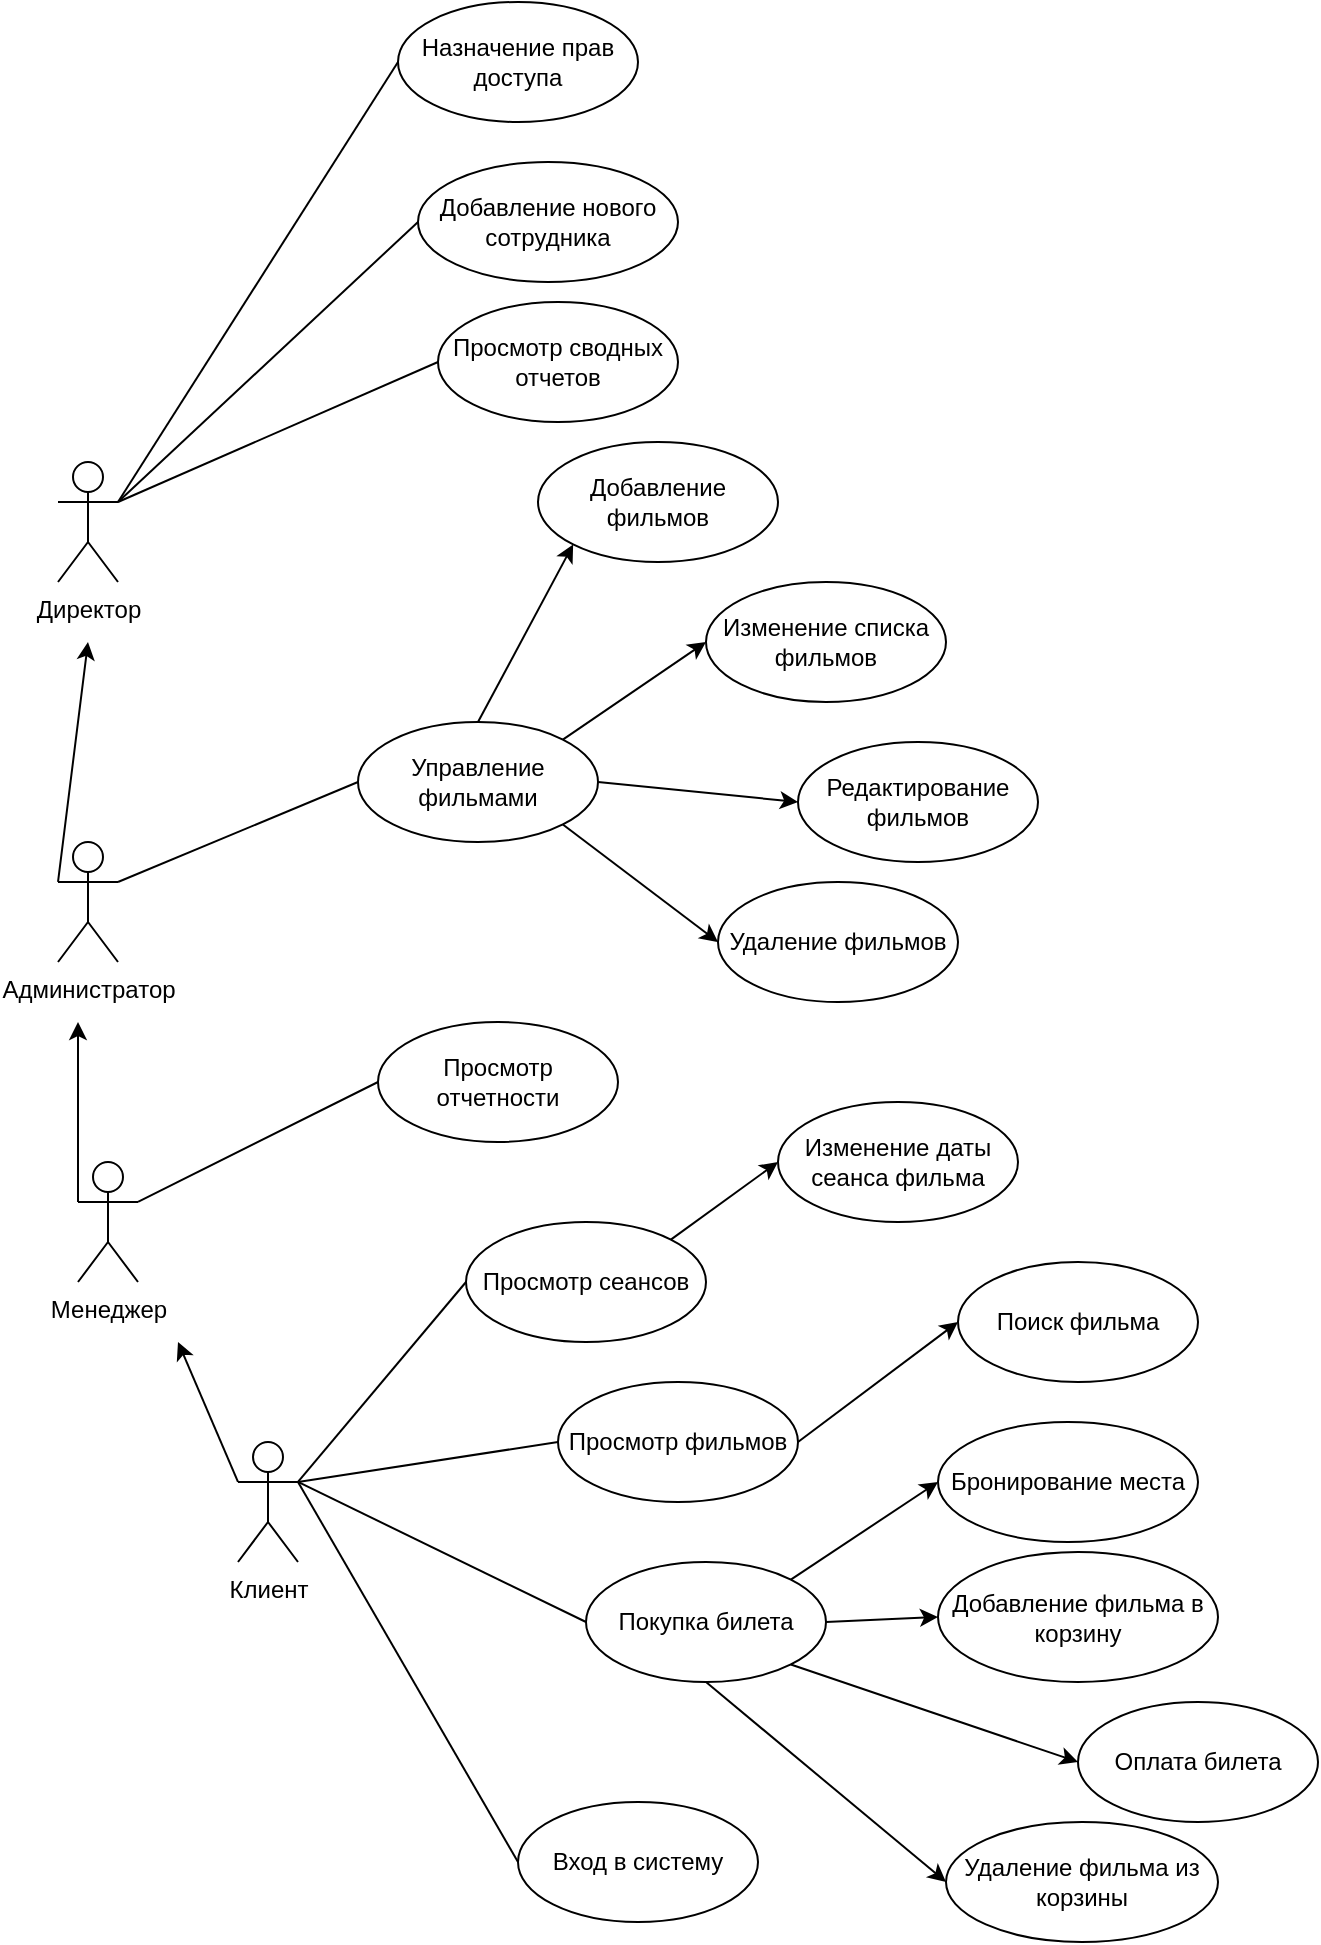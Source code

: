 <mxfile version="26.0.11">
  <diagram name="Страница — 1" id="ZRgMpYBknJITIaiKTT7t">
    <mxGraphModel dx="989" dy="1683" grid="1" gridSize="10" guides="1" tooltips="1" connect="1" arrows="1" fold="1" page="1" pageScale="1" pageWidth="827" pageHeight="1169" math="0" shadow="0">
      <root>
        <mxCell id="0" />
        <mxCell id="1" parent="0" />
        <mxCell id="BZUVejfWRy7X5XD__4FH-1" value="Администратор" style="shape=umlActor;verticalLabelPosition=bottom;verticalAlign=top;html=1;outlineConnect=0;" parent="1" vertex="1">
          <mxGeometry x="90" y="200" width="30" height="60" as="geometry" />
        </mxCell>
        <mxCell id="BZUVejfWRy7X5XD__4FH-2" value="Клиент" style="shape=umlActor;verticalLabelPosition=bottom;verticalAlign=top;html=1;outlineConnect=0;" parent="1" vertex="1">
          <mxGeometry x="180" y="500" width="30" height="60" as="geometry" />
        </mxCell>
        <mxCell id="BZUVejfWRy7X5XD__4FH-3" value="Менеджер" style="shape=umlActor;verticalLabelPosition=bottom;verticalAlign=top;html=1;outlineConnect=0;" parent="1" vertex="1">
          <mxGeometry x="100" y="360" width="30" height="60" as="geometry" />
        </mxCell>
        <mxCell id="BZUVejfWRy7X5XD__4FH-6" value="Управление фильмами" style="ellipse;whiteSpace=wrap;html=1;" parent="1" vertex="1">
          <mxGeometry x="240" y="140" width="120" height="60" as="geometry" />
        </mxCell>
        <mxCell id="BZUVejfWRy7X5XD__4FH-7" value="" style="endArrow=none;html=1;rounded=0;exitX=1;exitY=0.333;exitDx=0;exitDy=0;exitPerimeter=0;entryX=0;entryY=0.5;entryDx=0;entryDy=0;" parent="1" source="BZUVejfWRy7X5XD__4FH-1" target="BZUVejfWRy7X5XD__4FH-6" edge="1">
          <mxGeometry width="50" height="50" relative="1" as="geometry">
            <mxPoint x="390" y="410" as="sourcePoint" />
            <mxPoint x="440" y="360" as="targetPoint" />
          </mxGeometry>
        </mxCell>
        <mxCell id="BZUVejfWRy7X5XD__4FH-8" value="" style="endArrow=classic;html=1;rounded=0;exitX=0;exitY=0.333;exitDx=0;exitDy=0;exitPerimeter=0;" parent="1" source="BZUVejfWRy7X5XD__4FH-2" edge="1">
          <mxGeometry width="50" height="50" relative="1" as="geometry">
            <mxPoint x="390" y="410" as="sourcePoint" />
            <mxPoint x="150" y="450" as="targetPoint" />
          </mxGeometry>
        </mxCell>
        <mxCell id="BZUVejfWRy7X5XD__4FH-9" value="" style="endArrow=classic;html=1;rounded=0;exitX=0;exitY=0.333;exitDx=0;exitDy=0;exitPerimeter=0;" parent="1" source="BZUVejfWRy7X5XD__4FH-3" edge="1">
          <mxGeometry width="50" height="50" relative="1" as="geometry">
            <mxPoint x="390" y="410" as="sourcePoint" />
            <mxPoint x="100" y="290" as="targetPoint" />
          </mxGeometry>
        </mxCell>
        <mxCell id="BZUVejfWRy7X5XD__4FH-11" value="Просмотр отчетности" style="ellipse;whiteSpace=wrap;html=1;" parent="1" vertex="1">
          <mxGeometry x="250" y="290" width="120" height="60" as="geometry" />
        </mxCell>
        <mxCell id="BZUVejfWRy7X5XD__4FH-12" value="" style="endArrow=none;html=1;rounded=0;exitX=1;exitY=0.333;exitDx=0;exitDy=0;exitPerimeter=0;entryX=0;entryY=0.5;entryDx=0;entryDy=0;" parent="1" source="BZUVejfWRy7X5XD__4FH-3" target="BZUVejfWRy7X5XD__4FH-11" edge="1">
          <mxGeometry width="50" height="50" relative="1" as="geometry">
            <mxPoint x="390" y="410" as="sourcePoint" />
            <mxPoint x="440" y="360" as="targetPoint" />
          </mxGeometry>
        </mxCell>
        <mxCell id="BZUVejfWRy7X5XD__4FH-14" value="Просмотр сеансов" style="ellipse;whiteSpace=wrap;html=1;" parent="1" vertex="1">
          <mxGeometry x="294" y="390" width="120" height="60" as="geometry" />
        </mxCell>
        <mxCell id="BZUVejfWRy7X5XD__4FH-15" value="Просмотр фильмов" style="ellipse;whiteSpace=wrap;html=1;" parent="1" vertex="1">
          <mxGeometry x="340" y="470" width="120" height="60" as="geometry" />
        </mxCell>
        <mxCell id="BZUVejfWRy7X5XD__4FH-16" value="Покупка билета" style="ellipse;whiteSpace=wrap;html=1;" parent="1" vertex="1">
          <mxGeometry x="354" y="560" width="120" height="60" as="geometry" />
        </mxCell>
        <mxCell id="BZUVejfWRy7X5XD__4FH-17" value="" style="endArrow=none;html=1;rounded=0;exitX=1;exitY=0.333;exitDx=0;exitDy=0;exitPerimeter=0;entryX=0;entryY=0.5;entryDx=0;entryDy=0;" parent="1" source="BZUVejfWRy7X5XD__4FH-2" target="BZUVejfWRy7X5XD__4FH-14" edge="1">
          <mxGeometry width="50" height="50" relative="1" as="geometry">
            <mxPoint x="390" y="410" as="sourcePoint" />
            <mxPoint x="440" y="360" as="targetPoint" />
          </mxGeometry>
        </mxCell>
        <mxCell id="BZUVejfWRy7X5XD__4FH-21" value="" style="endArrow=none;html=1;rounded=0;exitX=1;exitY=0.333;exitDx=0;exitDy=0;exitPerimeter=0;entryX=0;entryY=0.5;entryDx=0;entryDy=0;" parent="1" source="BZUVejfWRy7X5XD__4FH-2" target="BZUVejfWRy7X5XD__4FH-15" edge="1">
          <mxGeometry width="50" height="50" relative="1" as="geometry">
            <mxPoint x="390" y="410" as="sourcePoint" />
            <mxPoint x="440" y="360" as="targetPoint" />
          </mxGeometry>
        </mxCell>
        <mxCell id="BZUVejfWRy7X5XD__4FH-22" value="" style="endArrow=none;html=1;rounded=0;exitX=1;exitY=0.333;exitDx=0;exitDy=0;exitPerimeter=0;entryX=0;entryY=0.5;entryDx=0;entryDy=0;" parent="1" source="BZUVejfWRy7X5XD__4FH-2" target="BZUVejfWRy7X5XD__4FH-16" edge="1">
          <mxGeometry width="50" height="50" relative="1" as="geometry">
            <mxPoint x="390" y="410" as="sourcePoint" />
            <mxPoint x="440" y="360" as="targetPoint" />
          </mxGeometry>
        </mxCell>
        <mxCell id="BZUVejfWRy7X5XD__4FH-24" value="Удаление фильмов" style="ellipse;whiteSpace=wrap;html=1;" parent="1" vertex="1">
          <mxGeometry x="420" y="220" width="120" height="60" as="geometry" />
        </mxCell>
        <mxCell id="BZUVejfWRy7X5XD__4FH-25" value="Добавление фильмов" style="ellipse;whiteSpace=wrap;html=1;" parent="1" vertex="1">
          <mxGeometry x="330" width="120" height="60" as="geometry" />
        </mxCell>
        <mxCell id="BZUVejfWRy7X5XD__4FH-27" value="Изменение списка фильмов" style="ellipse;whiteSpace=wrap;html=1;" parent="1" vertex="1">
          <mxGeometry x="414" y="70" width="120" height="60" as="geometry" />
        </mxCell>
        <mxCell id="BZUVejfWRy7X5XD__4FH-28" value="" style="endArrow=classic;html=1;rounded=0;exitX=0.5;exitY=0;exitDx=0;exitDy=0;entryX=0;entryY=1;entryDx=0;entryDy=0;" parent="1" source="BZUVejfWRy7X5XD__4FH-6" target="BZUVejfWRy7X5XD__4FH-25" edge="1">
          <mxGeometry width="50" height="50" relative="1" as="geometry">
            <mxPoint x="390" y="410" as="sourcePoint" />
            <mxPoint x="440" y="360" as="targetPoint" />
          </mxGeometry>
        </mxCell>
        <mxCell id="BZUVejfWRy7X5XD__4FH-29" value="" style="endArrow=classic;html=1;rounded=0;exitX=1;exitY=0;exitDx=0;exitDy=0;entryX=0;entryY=0.5;entryDx=0;entryDy=0;" parent="1" source="BZUVejfWRy7X5XD__4FH-6" target="BZUVejfWRy7X5XD__4FH-27" edge="1">
          <mxGeometry width="50" height="50" relative="1" as="geometry">
            <mxPoint x="390" y="410" as="sourcePoint" />
            <mxPoint x="440" y="360" as="targetPoint" />
          </mxGeometry>
        </mxCell>
        <mxCell id="BZUVejfWRy7X5XD__4FH-30" value="" style="endArrow=classic;html=1;rounded=0;exitX=1;exitY=1;exitDx=0;exitDy=0;entryX=0;entryY=0.5;entryDx=0;entryDy=0;" parent="1" source="BZUVejfWRy7X5XD__4FH-6" target="BZUVejfWRy7X5XD__4FH-24" edge="1">
          <mxGeometry width="50" height="50" relative="1" as="geometry">
            <mxPoint x="390" y="410" as="sourcePoint" />
            <mxPoint x="440" y="360" as="targetPoint" />
          </mxGeometry>
        </mxCell>
        <mxCell id="BZUVejfWRy7X5XD__4FH-31" value="Изменение даты сеанса фильма&lt;span style=&quot;color: rgba(0, 0, 0, 0); font-family: monospace; font-size: 0px; text-align: start; text-wrap-mode: nowrap;&quot;&gt;%3CmxGraphModel%3E%3Croot%3E%3CmxCell%20id%3D%220%22%2F%3E%3CmxCell%20id%3D%221%22%20parent%3D%220%22%2F%3E%3CmxCell%20id%3D%222%22%20value%3D%22%D0%A3%D0%BF%D1%80%D0%B0%D0%B2%D0%BB%D0%B5%D0%BD%D0%B8%D0%B5%20%D1%84%D0%B8%D0%BB%D1%8C%D0%BC%D0%B0%D0%BC%D0%B8%22%20style%3D%22ellipse%3BwhiteSpace%3Dwrap%3Bhtml%3D1%3B%22%20vertex%3D%221%22%20parent%3D%221%22%3E%3CmxGeometry%20x%3D%22240%22%20y%3D%22140%22%20width%3D%22120%22%20height%3D%2260%22%20as%3D%22geometry%22%2F%3E%3C%2FmxCell%3E%3C%2Froot%3E%3C%2FmxGraphModel%3E&lt;/span&gt;" style="ellipse;whiteSpace=wrap;html=1;" parent="1" vertex="1">
          <mxGeometry x="450" y="330" width="120" height="60" as="geometry" />
        </mxCell>
        <mxCell id="BZUVejfWRy7X5XD__4FH-32" value="" style="endArrow=classic;html=1;rounded=0;exitX=1;exitY=0;exitDx=0;exitDy=0;entryX=0;entryY=0.5;entryDx=0;entryDy=0;" parent="1" source="BZUVejfWRy7X5XD__4FH-14" target="BZUVejfWRy7X5XD__4FH-31" edge="1">
          <mxGeometry width="50" height="50" relative="1" as="geometry">
            <mxPoint x="390" y="410" as="sourcePoint" />
            <mxPoint x="440" y="360" as="targetPoint" />
          </mxGeometry>
        </mxCell>
        <mxCell id="BZUVejfWRy7X5XD__4FH-35" value="Вход в систему" style="ellipse;whiteSpace=wrap;html=1;" parent="1" vertex="1">
          <mxGeometry x="320" y="680" width="120" height="60" as="geometry" />
        </mxCell>
        <mxCell id="BZUVejfWRy7X5XD__4FH-36" value="" style="endArrow=none;html=1;rounded=0;exitX=1;exitY=0.333;exitDx=0;exitDy=0;exitPerimeter=0;entryX=0;entryY=0.5;entryDx=0;entryDy=0;" parent="1" source="BZUVejfWRy7X5XD__4FH-2" target="BZUVejfWRy7X5XD__4FH-35" edge="1">
          <mxGeometry width="50" height="50" relative="1" as="geometry">
            <mxPoint x="390" y="410" as="sourcePoint" />
            <mxPoint x="440" y="360" as="targetPoint" />
          </mxGeometry>
        </mxCell>
        <mxCell id="TOAqjrb7aA6w3Z-Nw0VZ-1" value="Редактирование фильмов" style="ellipse;whiteSpace=wrap;html=1;" vertex="1" parent="1">
          <mxGeometry x="460" y="150" width="120" height="60" as="geometry" />
        </mxCell>
        <mxCell id="TOAqjrb7aA6w3Z-Nw0VZ-2" value="" style="endArrow=classic;html=1;rounded=0;exitX=1;exitY=0.5;exitDx=0;exitDy=0;entryX=0;entryY=0.5;entryDx=0;entryDy=0;" edge="1" parent="1" source="BZUVejfWRy7X5XD__4FH-6" target="TOAqjrb7aA6w3Z-Nw0VZ-1">
          <mxGeometry width="50" height="50" relative="1" as="geometry">
            <mxPoint x="390" y="370" as="sourcePoint" />
            <mxPoint x="440" y="320" as="targetPoint" />
          </mxGeometry>
        </mxCell>
        <mxCell id="TOAqjrb7aA6w3Z-Nw0VZ-3" value="Добавление фильма в корзину" style="ellipse;whiteSpace=wrap;html=1;" vertex="1" parent="1">
          <mxGeometry x="530" y="555" width="140" height="65" as="geometry" />
        </mxCell>
        <mxCell id="TOAqjrb7aA6w3Z-Nw0VZ-4" value="" style="endArrow=classic;html=1;rounded=0;exitX=1;exitY=0.5;exitDx=0;exitDy=0;entryX=0;entryY=0.5;entryDx=0;entryDy=0;" edge="1" parent="1" source="BZUVejfWRy7X5XD__4FH-16" target="TOAqjrb7aA6w3Z-Nw0VZ-3">
          <mxGeometry width="50" height="50" relative="1" as="geometry">
            <mxPoint x="390" y="370" as="sourcePoint" />
            <mxPoint x="440" y="320" as="targetPoint" />
          </mxGeometry>
        </mxCell>
        <mxCell id="TOAqjrb7aA6w3Z-Nw0VZ-6" value="Бронирование места" style="ellipse;whiteSpace=wrap;html=1;" vertex="1" parent="1">
          <mxGeometry x="530" y="490" width="130" height="60" as="geometry" />
        </mxCell>
        <mxCell id="TOAqjrb7aA6w3Z-Nw0VZ-7" value="" style="endArrow=classic;html=1;rounded=0;exitX=1;exitY=0;exitDx=0;exitDy=0;entryX=0;entryY=0.5;entryDx=0;entryDy=0;" edge="1" parent="1" source="BZUVejfWRy7X5XD__4FH-16" target="TOAqjrb7aA6w3Z-Nw0VZ-6">
          <mxGeometry width="50" height="50" relative="1" as="geometry">
            <mxPoint x="390" y="360" as="sourcePoint" />
            <mxPoint x="440" y="310" as="targetPoint" />
          </mxGeometry>
        </mxCell>
        <mxCell id="TOAqjrb7aA6w3Z-Nw0VZ-8" value="Поиск фильма" style="ellipse;whiteSpace=wrap;html=1;" vertex="1" parent="1">
          <mxGeometry x="540" y="410" width="120" height="60" as="geometry" />
        </mxCell>
        <mxCell id="TOAqjrb7aA6w3Z-Nw0VZ-9" value="" style="endArrow=classic;html=1;rounded=0;exitX=1;exitY=0.5;exitDx=0;exitDy=0;entryX=0;entryY=0.5;entryDx=0;entryDy=0;" edge="1" parent="1" source="BZUVejfWRy7X5XD__4FH-15" target="TOAqjrb7aA6w3Z-Nw0VZ-8">
          <mxGeometry width="50" height="50" relative="1" as="geometry">
            <mxPoint x="390" y="360" as="sourcePoint" />
            <mxPoint x="440" y="310" as="targetPoint" />
          </mxGeometry>
        </mxCell>
        <mxCell id="TOAqjrb7aA6w3Z-Nw0VZ-10" value="Оплата билета" style="ellipse;whiteSpace=wrap;html=1;" vertex="1" parent="1">
          <mxGeometry x="600" y="630" width="120" height="60" as="geometry" />
        </mxCell>
        <mxCell id="TOAqjrb7aA6w3Z-Nw0VZ-11" value="Удаление фильма из корзины" style="ellipse;whiteSpace=wrap;html=1;" vertex="1" parent="1">
          <mxGeometry x="534" y="690" width="136" height="60" as="geometry" />
        </mxCell>
        <mxCell id="TOAqjrb7aA6w3Z-Nw0VZ-12" value="" style="endArrow=classic;html=1;rounded=0;exitX=1;exitY=1;exitDx=0;exitDy=0;entryX=0;entryY=0.5;entryDx=0;entryDy=0;" edge="1" parent="1" source="BZUVejfWRy7X5XD__4FH-16" target="TOAqjrb7aA6w3Z-Nw0VZ-10">
          <mxGeometry width="50" height="50" relative="1" as="geometry">
            <mxPoint x="390" y="390" as="sourcePoint" />
            <mxPoint x="440" y="340" as="targetPoint" />
          </mxGeometry>
        </mxCell>
        <mxCell id="TOAqjrb7aA6w3Z-Nw0VZ-13" value="" style="endArrow=classic;html=1;rounded=0;exitX=0.5;exitY=1;exitDx=0;exitDy=0;entryX=0;entryY=0.5;entryDx=0;entryDy=0;" edge="1" parent="1" source="BZUVejfWRy7X5XD__4FH-16" target="TOAqjrb7aA6w3Z-Nw0VZ-11">
          <mxGeometry width="50" height="50" relative="1" as="geometry">
            <mxPoint x="390" y="390" as="sourcePoint" />
            <mxPoint x="440" y="340" as="targetPoint" />
          </mxGeometry>
        </mxCell>
        <mxCell id="TOAqjrb7aA6w3Z-Nw0VZ-14" value="Директор" style="shape=umlActor;verticalLabelPosition=bottom;verticalAlign=top;html=1;outlineConnect=0;" vertex="1" parent="1">
          <mxGeometry x="90" y="10" width="30" height="60" as="geometry" />
        </mxCell>
        <mxCell id="TOAqjrb7aA6w3Z-Nw0VZ-15" value="" style="endArrow=classic;html=1;rounded=0;exitX=0;exitY=0.333;exitDx=0;exitDy=0;exitPerimeter=0;" edge="1" parent="1" source="BZUVejfWRy7X5XD__4FH-1">
          <mxGeometry width="50" height="50" relative="1" as="geometry">
            <mxPoint x="150" y="190" as="sourcePoint" />
            <mxPoint x="105" y="100" as="targetPoint" />
          </mxGeometry>
        </mxCell>
        <mxCell id="TOAqjrb7aA6w3Z-Nw0VZ-16" value="Назначение прав доступа" style="ellipse;whiteSpace=wrap;html=1;" vertex="1" parent="1">
          <mxGeometry x="260" y="-220" width="120" height="60" as="geometry" />
        </mxCell>
        <mxCell id="TOAqjrb7aA6w3Z-Nw0VZ-18" value="Добавление нового сотрудника" style="ellipse;whiteSpace=wrap;html=1;" vertex="1" parent="1">
          <mxGeometry x="270" y="-140" width="130" height="60" as="geometry" />
        </mxCell>
        <mxCell id="TOAqjrb7aA6w3Z-Nw0VZ-19" value="" style="endArrow=none;html=1;rounded=0;exitX=1;exitY=0.333;exitDx=0;exitDy=0;exitPerimeter=0;entryX=0;entryY=0.5;entryDx=0;entryDy=0;" edge="1" parent="1" source="TOAqjrb7aA6w3Z-Nw0VZ-14" target="TOAqjrb7aA6w3Z-Nw0VZ-18">
          <mxGeometry width="50" height="50" relative="1" as="geometry">
            <mxPoint x="390" y="-100" as="sourcePoint" />
            <mxPoint x="440" y="-150" as="targetPoint" />
          </mxGeometry>
        </mxCell>
        <mxCell id="TOAqjrb7aA6w3Z-Nw0VZ-20" value="" style="endArrow=none;html=1;rounded=0;exitX=1;exitY=0.333;exitDx=0;exitDy=0;exitPerimeter=0;entryX=0;entryY=0.5;entryDx=0;entryDy=0;" edge="1" parent="1" source="TOAqjrb7aA6w3Z-Nw0VZ-14" target="TOAqjrb7aA6w3Z-Nw0VZ-16">
          <mxGeometry width="50" height="50" relative="1" as="geometry">
            <mxPoint x="390" y="-100" as="sourcePoint" />
            <mxPoint x="440" y="-150" as="targetPoint" />
          </mxGeometry>
        </mxCell>
        <mxCell id="TOAqjrb7aA6w3Z-Nw0VZ-22" value="Просмотр сводных отчетов" style="ellipse;whiteSpace=wrap;html=1;" vertex="1" parent="1">
          <mxGeometry x="280" y="-70" width="120" height="60" as="geometry" />
        </mxCell>
        <mxCell id="TOAqjrb7aA6w3Z-Nw0VZ-23" value="" style="endArrow=none;html=1;rounded=0;exitX=1;exitY=0.333;exitDx=0;exitDy=0;exitPerimeter=0;entryX=0;entryY=0.5;entryDx=0;entryDy=0;" edge="1" parent="1" source="TOAqjrb7aA6w3Z-Nw0VZ-14" target="TOAqjrb7aA6w3Z-Nw0VZ-22">
          <mxGeometry width="50" height="50" relative="1" as="geometry">
            <mxPoint x="430" y="100" as="sourcePoint" />
            <mxPoint x="480" y="50" as="targetPoint" />
          </mxGeometry>
        </mxCell>
      </root>
    </mxGraphModel>
  </diagram>
</mxfile>
